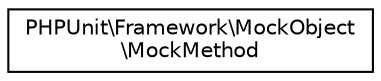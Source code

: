 digraph "Graphical Class Hierarchy"
{
  edge [fontname="Helvetica",fontsize="10",labelfontname="Helvetica",labelfontsize="10"];
  node [fontname="Helvetica",fontsize="10",shape=record];
  rankdir="LR";
  Node0 [label="PHPUnit\\Framework\\MockObject\l\\MockMethod",height=0.2,width=0.4,color="black", fillcolor="white", style="filled",URL="$classPHPUnit_1_1Framework_1_1MockObject_1_1MockMethod.html"];
}
